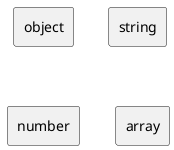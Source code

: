 {
  "sha1": "onnov66l4cfexen4tcbbiezbkdlrhzo",
  "insertion": {
    "when": "2024-06-04T17:28:40.042Z",
    "url": "https://forum.plantuml.net/15360/ideas-for-2-new-json-builtins",
    "user": "plantuml@gmail.com"
  }
}
@startuml
!$json_object = {
"name": "Mark McGwire", "hr": 65, "avg":  0.278,
"letters": ["a", "b", "c"]
}


rectangle %get_json_type($json_object)
rectangle %get_json_type($json_object.name)
rectangle %get_json_type($json_object.hr)

!if %get_json_type($json_object.letters)=="array"
rectangle %get_json_type($json_object.letters)
!endif

@enduml
